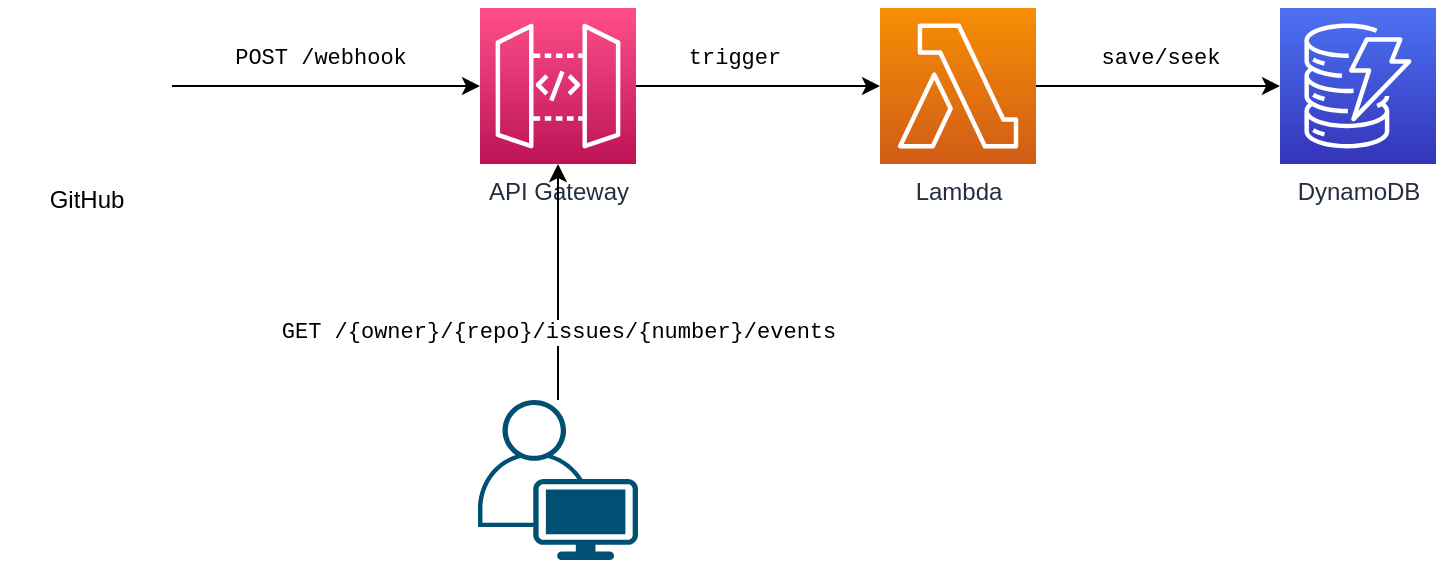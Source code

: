 <mxfile version="20.1.1" type="device"><diagram id="zBx_fw0KDYYXj2T7kSJP" name="Architecture"><mxGraphModel dx="946" dy="614" grid="1" gridSize="10" guides="1" tooltips="1" connect="1" arrows="1" fold="1" page="1" pageScale="1" pageWidth="850" pageHeight="1100" math="0" shadow="0"><root><mxCell id="0"/><mxCell id="1" parent="0"/><mxCell id="9k_Yjbq0Q9isZ3AEQueW-8" style="edgeStyle=orthogonalEdgeStyle;rounded=0;orthogonalLoop=1;jettySize=auto;html=1;entryX=0;entryY=0.5;entryDx=0;entryDy=0;entryPerimeter=0;" edge="1" parent="1" source="9k_Yjbq0Q9isZ3AEQueW-1" target="9k_Yjbq0Q9isZ3AEQueW-2"><mxGeometry relative="1" as="geometry"/></mxCell><mxCell id="9k_Yjbq0Q9isZ3AEQueW-9" value="&lt;font face=&quot;Courier New&quot;&gt;POST /webhook&lt;/font&gt;" style="edgeLabel;html=1;align=center;verticalAlign=middle;resizable=0;points=[];" vertex="1" connectable="0" parent="9k_Yjbq0Q9isZ3AEQueW-8"><mxGeometry x="-0.246" y="1" relative="1" as="geometry"><mxPoint x="16" y="-13" as="offset"/></mxGeometry></mxCell><mxCell id="9k_Yjbq0Q9isZ3AEQueW-1" value="GitHub" style="shape=image;html=1;verticalAlign=top;verticalLabelPosition=bottom;labelBackgroundColor=#ffffff;imageAspect=0;aspect=fixed;image=https://cdn4.iconfinder.com/data/icons/ionicons/512/icon-social-github-128.png" vertex="1" parent="1"><mxGeometry x="40" y="160" width="86" height="86" as="geometry"/></mxCell><mxCell id="9k_Yjbq0Q9isZ3AEQueW-10" style="edgeStyle=orthogonalEdgeStyle;rounded=0;orthogonalLoop=1;jettySize=auto;html=1;entryX=0;entryY=0.5;entryDx=0;entryDy=0;entryPerimeter=0;fontFamily=Courier New;" edge="1" parent="1" source="9k_Yjbq0Q9isZ3AEQueW-2" target="9k_Yjbq0Q9isZ3AEQueW-3"><mxGeometry relative="1" as="geometry"/></mxCell><mxCell id="9k_Yjbq0Q9isZ3AEQueW-11" value="trigger" style="edgeLabel;html=1;align=center;verticalAlign=middle;resizable=0;points=[];fontFamily=Courier New;" vertex="1" connectable="0" parent="9k_Yjbq0Q9isZ3AEQueW-10"><mxGeometry x="-0.197" y="3" relative="1" as="geometry"><mxPoint y="-11" as="offset"/></mxGeometry></mxCell><mxCell id="9k_Yjbq0Q9isZ3AEQueW-2" value="API Gateway" style="sketch=0;points=[[0,0,0],[0.25,0,0],[0.5,0,0],[0.75,0,0],[1,0,0],[0,1,0],[0.25,1,0],[0.5,1,0],[0.75,1,0],[1,1,0],[0,0.25,0],[0,0.5,0],[0,0.75,0],[1,0.25,0],[1,0.5,0],[1,0.75,0]];outlineConnect=0;fontColor=#232F3E;gradientColor=#FF4F8B;gradientDirection=north;fillColor=#BC1356;strokeColor=#ffffff;dashed=0;verticalLabelPosition=bottom;verticalAlign=top;align=center;html=1;fontSize=12;fontStyle=0;aspect=fixed;shape=mxgraph.aws4.resourceIcon;resIcon=mxgraph.aws4.api_gateway;" vertex="1" parent="1"><mxGeometry x="280" y="164" width="78" height="78" as="geometry"/></mxCell><mxCell id="9k_Yjbq0Q9isZ3AEQueW-12" style="edgeStyle=orthogonalEdgeStyle;rounded=0;orthogonalLoop=1;jettySize=auto;html=1;entryX=0;entryY=0.5;entryDx=0;entryDy=0;entryPerimeter=0;fontFamily=Courier New;" edge="1" parent="1" source="9k_Yjbq0Q9isZ3AEQueW-3" target="9k_Yjbq0Q9isZ3AEQueW-4"><mxGeometry relative="1" as="geometry"/></mxCell><mxCell id="9k_Yjbq0Q9isZ3AEQueW-13" value="save/seek" style="edgeLabel;html=1;align=center;verticalAlign=middle;resizable=0;points=[];fontFamily=Courier New;" vertex="1" connectable="0" parent="9k_Yjbq0Q9isZ3AEQueW-12"><mxGeometry x="-0.033" y="3" relative="1" as="geometry"><mxPoint x="3" y="-11" as="offset"/></mxGeometry></mxCell><mxCell id="9k_Yjbq0Q9isZ3AEQueW-3" value="Lambda" style="sketch=0;points=[[0,0,0],[0.25,0,0],[0.5,0,0],[0.75,0,0],[1,0,0],[0,1,0],[0.25,1,0],[0.5,1,0],[0.75,1,0],[1,1,0],[0,0.25,0],[0,0.5,0],[0,0.75,0],[1,0.25,0],[1,0.5,0],[1,0.75,0]];outlineConnect=0;fontColor=#232F3E;gradientColor=#F78E04;gradientDirection=north;fillColor=#D05C17;strokeColor=#ffffff;dashed=0;verticalLabelPosition=bottom;verticalAlign=top;align=center;html=1;fontSize=12;fontStyle=0;aspect=fixed;shape=mxgraph.aws4.resourceIcon;resIcon=mxgraph.aws4.lambda;" vertex="1" parent="1"><mxGeometry x="480" y="164" width="78" height="78" as="geometry"/></mxCell><mxCell id="9k_Yjbq0Q9isZ3AEQueW-4" value="DynamoDB" style="sketch=0;points=[[0,0,0],[0.25,0,0],[0.5,0,0],[0.75,0,0],[1,0,0],[0,1,0],[0.25,1,0],[0.5,1,0],[0.75,1,0],[1,1,0],[0,0.25,0],[0,0.5,0],[0,0.75,0],[1,0.25,0],[1,0.5,0],[1,0.75,0]];outlineConnect=0;fontColor=#232F3E;gradientColor=#4D72F3;gradientDirection=north;fillColor=#3334B9;strokeColor=#ffffff;dashed=0;verticalLabelPosition=bottom;verticalAlign=top;align=center;html=1;fontSize=12;fontStyle=0;aspect=fixed;shape=mxgraph.aws4.resourceIcon;resIcon=mxgraph.aws4.dynamodb;" vertex="1" parent="1"><mxGeometry x="680" y="164" width="78" height="78" as="geometry"/></mxCell><mxCell id="9k_Yjbq0Q9isZ3AEQueW-15" value="GET /{owner}/{repo}/issues/{number}/events" style="edgeStyle=orthogonalEdgeStyle;rounded=0;orthogonalLoop=1;jettySize=auto;html=1;fontFamily=Courier New;" edge="1" parent="1" source="9k_Yjbq0Q9isZ3AEQueW-5" target="9k_Yjbq0Q9isZ3AEQueW-2"><mxGeometry x="-0.416" relative="1" as="geometry"><mxPoint as="offset"/></mxGeometry></mxCell><mxCell id="9k_Yjbq0Q9isZ3AEQueW-5" value="" style="points=[[0.35,0,0],[0.98,0.51,0],[1,0.71,0],[0.67,1,0],[0,0.795,0],[0,0.65,0]];verticalLabelPosition=bottom;sketch=0;html=1;verticalAlign=top;aspect=fixed;align=center;pointerEvents=1;shape=mxgraph.cisco19.user;fillColor=#005073;strokeColor=none;" vertex="1" parent="1"><mxGeometry x="279" y="360" width="80" height="80" as="geometry"/></mxCell></root></mxGraphModel></diagram></mxfile>